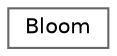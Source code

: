 digraph "クラス階層図"
{
 // LATEX_PDF_SIZE
  bgcolor="transparent";
  edge [fontname=Helvetica,fontsize=10,labelfontname=Helvetica,labelfontsize=10];
  node [fontname=Helvetica,fontsize=10,shape=box,height=0.2,width=0.4];
  rankdir="LR";
  Node0 [id="Node000000",label="Bloom",height=0.2,width=0.4,color="grey40", fillcolor="white", style="filled",URL="$struct_bloom.html",tooltip="ブルーム効果の構造体"];
}
